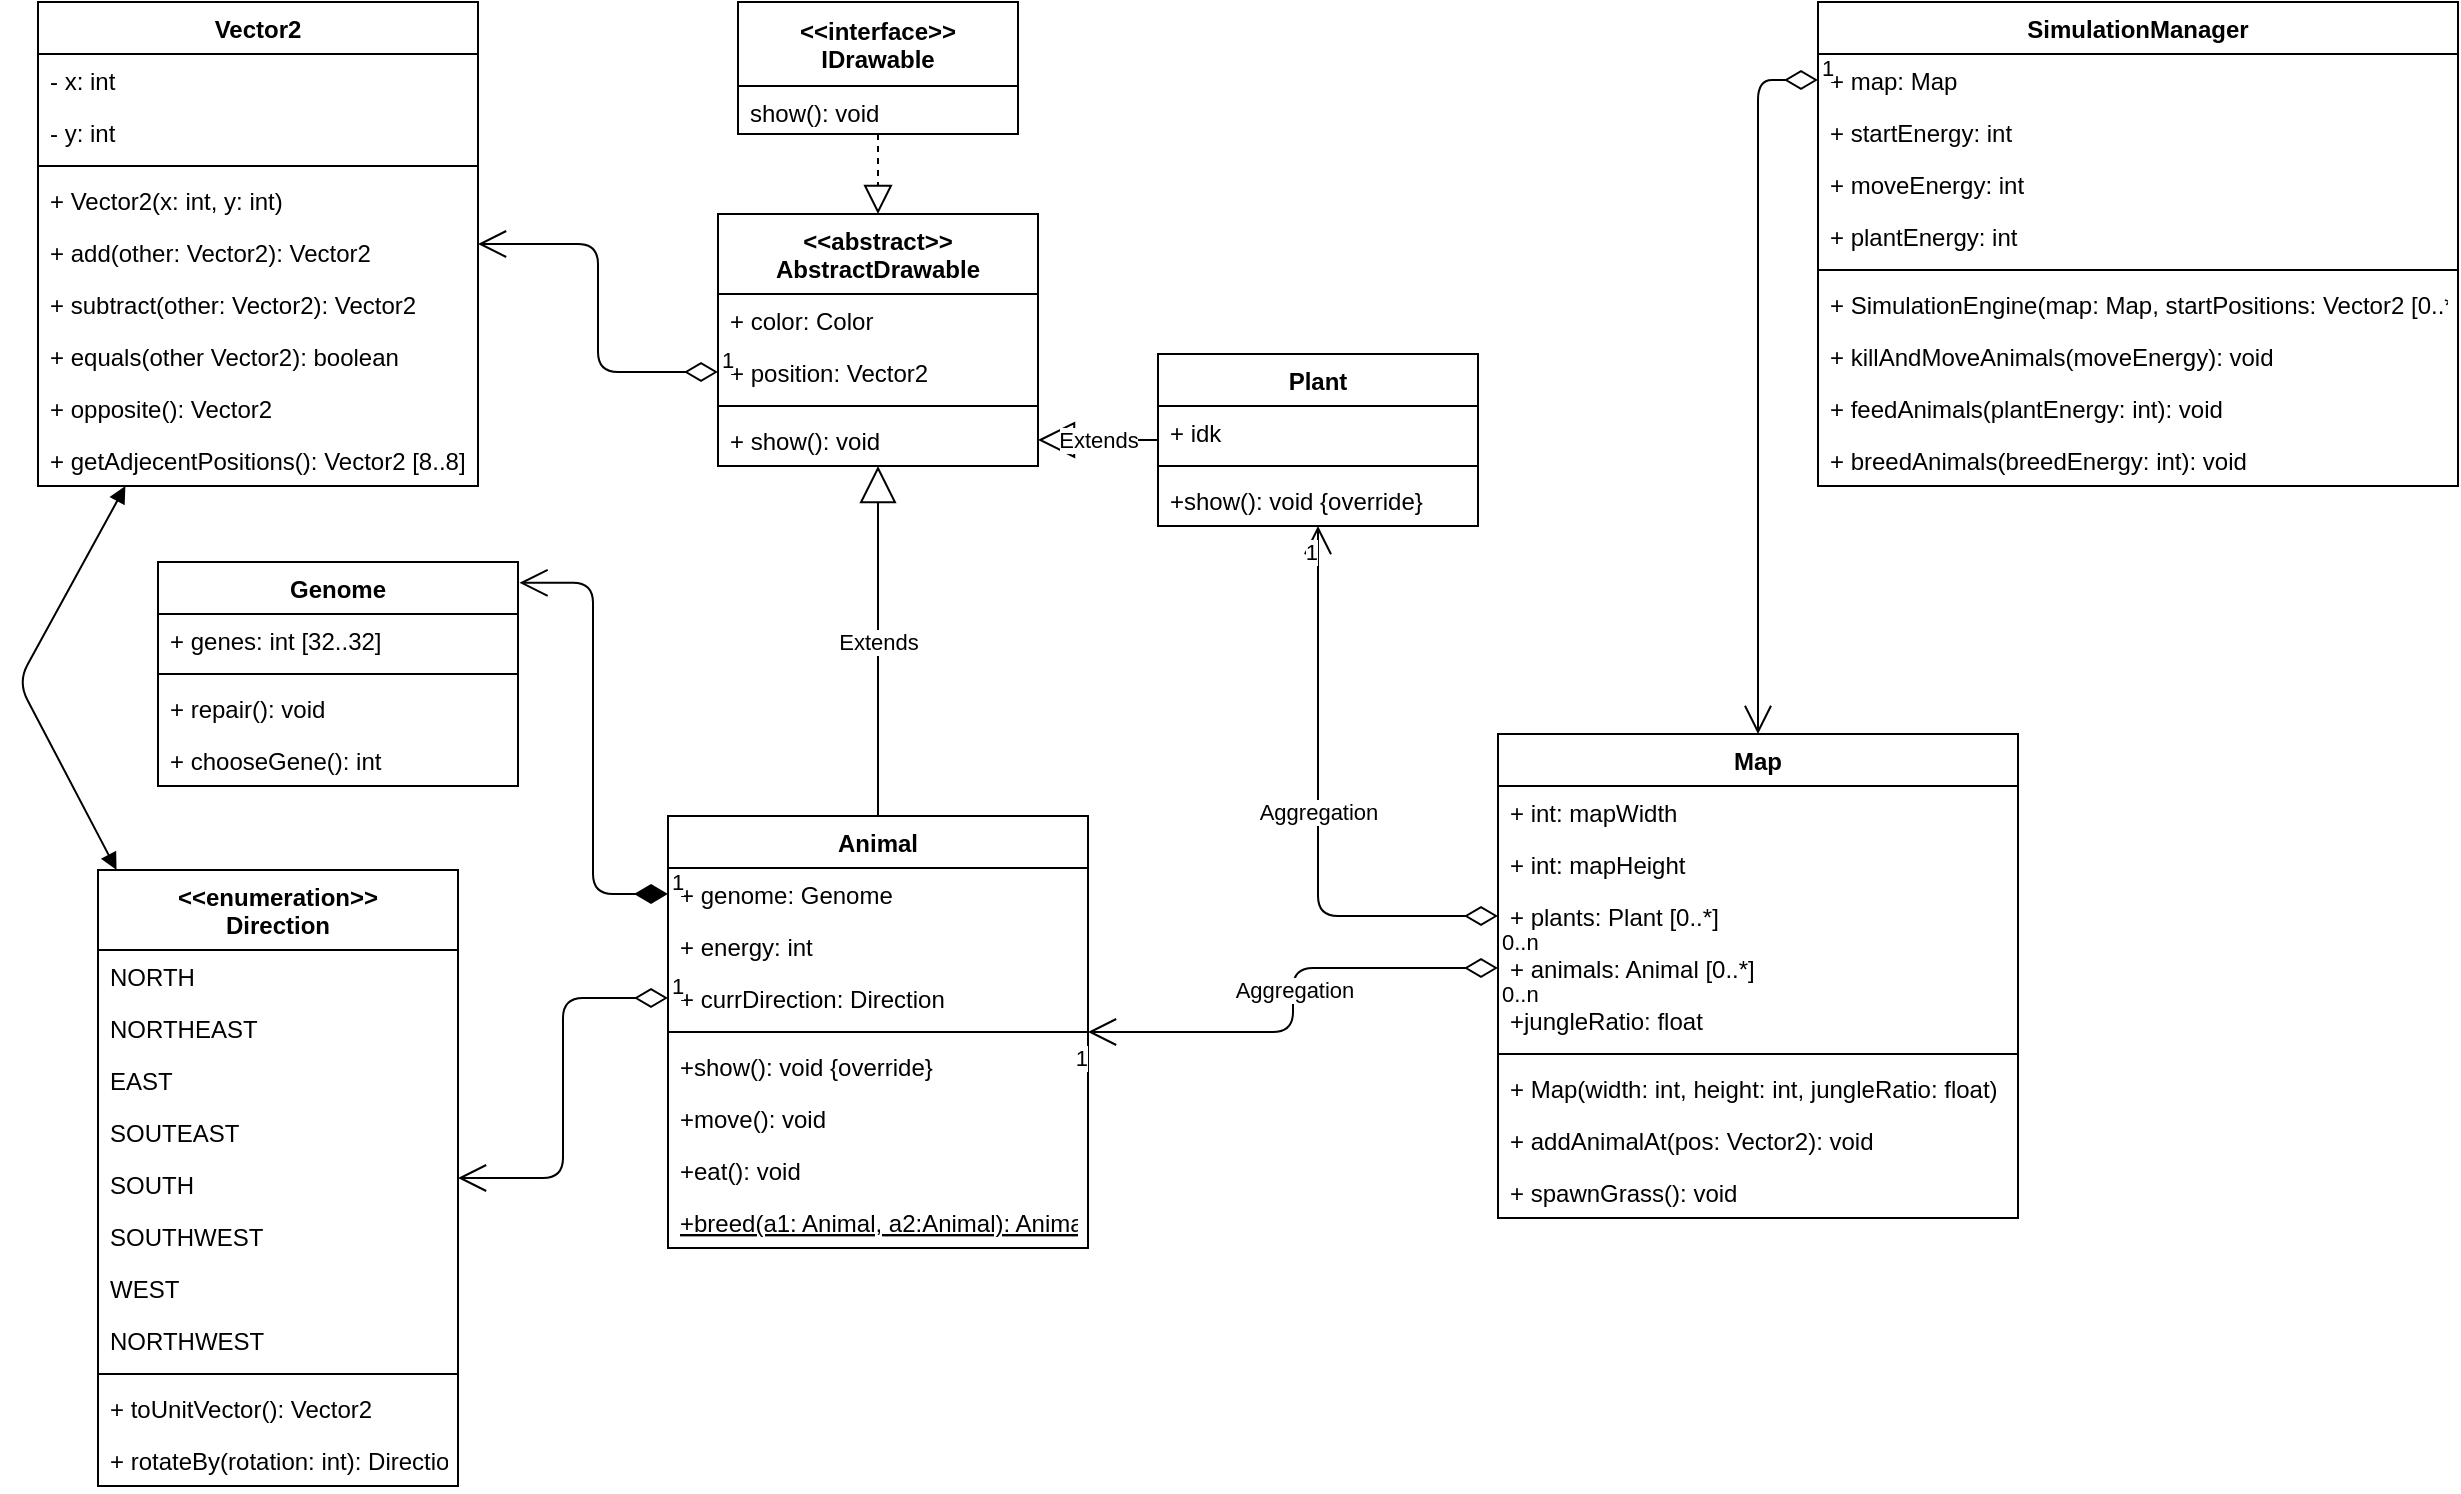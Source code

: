<mxfile version="13.10.8" type="github">
  <diagram id="C5RBs43oDa-KdzZeNtuy" name="Page-1">
    <mxGraphModel dx="1221" dy="676" grid="1" gridSize="10" guides="1" tooltips="1" connect="1" arrows="1" fold="1" page="1" pageScale="1" pageWidth="827" pageHeight="1169" math="0" shadow="0">
      <root>
        <mxCell id="WIyWlLk6GJQsqaUBKTNV-0" />
        <mxCell id="WIyWlLk6GJQsqaUBKTNV-1" parent="WIyWlLk6GJQsqaUBKTNV-0" />
        <mxCell id="9bD5MFyW7w3_eK-m6E7X-30" value="Animal" style="swimlane;fontStyle=1;align=center;verticalAlign=top;childLayout=stackLayout;horizontal=1;startSize=26;horizontalStack=0;resizeParent=1;resizeParentMax=0;resizeLast=0;collapsible=1;marginBottom=0;rounded=0;shadow=0;glass=0;sketch=0;" parent="WIyWlLk6GJQsqaUBKTNV-1" vertex="1">
          <mxGeometry x="355" y="477" width="210" height="216" as="geometry" />
        </mxCell>
        <mxCell id="9bD5MFyW7w3_eK-m6E7X-31" value="+ genome: Genome&#xa;" style="text;strokeColor=none;fillColor=none;align=left;verticalAlign=top;spacingLeft=4;spacingRight=4;overflow=hidden;rotatable=0;points=[[0,0.5],[1,0.5]];portConstraint=eastwest;" parent="9bD5MFyW7w3_eK-m6E7X-30" vertex="1">
          <mxGeometry y="26" width="210" height="26" as="geometry" />
        </mxCell>
        <mxCell id="9bD5MFyW7w3_eK-m6E7X-10" value="+ energy: int" style="text;strokeColor=none;fillColor=none;align=left;verticalAlign=top;spacingLeft=4;spacingRight=4;overflow=hidden;rotatable=0;points=[[0,0.5],[1,0.5]];portConstraint=eastwest;" parent="9bD5MFyW7w3_eK-m6E7X-30" vertex="1">
          <mxGeometry y="52" width="210" height="26" as="geometry" />
        </mxCell>
        <mxCell id="9bD5MFyW7w3_eK-m6E7X-11" value="+ currDirection: Direction" style="text;strokeColor=none;fillColor=none;align=left;verticalAlign=top;spacingLeft=4;spacingRight=4;overflow=hidden;rotatable=0;points=[[0,0.5],[1,0.5]];portConstraint=eastwest;" parent="9bD5MFyW7w3_eK-m6E7X-30" vertex="1">
          <mxGeometry y="78" width="210" height="26" as="geometry" />
        </mxCell>
        <mxCell id="9bD5MFyW7w3_eK-m6E7X-32" value="" style="line;strokeWidth=1;fillColor=none;align=left;verticalAlign=middle;spacingTop=-1;spacingLeft=3;spacingRight=3;rotatable=0;labelPosition=right;points=[];portConstraint=eastwest;" parent="9bD5MFyW7w3_eK-m6E7X-30" vertex="1">
          <mxGeometry y="104" width="210" height="8" as="geometry" />
        </mxCell>
        <mxCell id="9bD5MFyW7w3_eK-m6E7X-33" value="+show(): void {override}" style="text;strokeColor=none;fillColor=none;align=left;verticalAlign=top;spacingLeft=4;spacingRight=4;overflow=hidden;rotatable=0;points=[[0,0.5],[1,0.5]];portConstraint=eastwest;" parent="9bD5MFyW7w3_eK-m6E7X-30" vertex="1">
          <mxGeometry y="112" width="210" height="26" as="geometry" />
        </mxCell>
        <mxCell id="9bD5MFyW7w3_eK-m6E7X-35" value="+move(): void" style="text;strokeColor=none;fillColor=none;align=left;verticalAlign=top;spacingLeft=4;spacingRight=4;overflow=hidden;rotatable=0;points=[[0,0.5],[1,0.5]];portConstraint=eastwest;" parent="9bD5MFyW7w3_eK-m6E7X-30" vertex="1">
          <mxGeometry y="138" width="210" height="26" as="geometry" />
        </mxCell>
        <mxCell id="zN970uJy4WLvNVWKptZo-13" value="+eat(): void" style="text;strokeColor=none;fillColor=none;align=left;verticalAlign=top;spacingLeft=4;spacingRight=4;overflow=hidden;rotatable=0;points=[[0,0.5],[1,0.5]];portConstraint=eastwest;" parent="9bD5MFyW7w3_eK-m6E7X-30" vertex="1">
          <mxGeometry y="164" width="210" height="26" as="geometry" />
        </mxCell>
        <mxCell id="zN970uJy4WLvNVWKptZo-14" value="+breed(a1: Animal, a2:Animal): Animal" style="text;strokeColor=none;fillColor=none;align=left;verticalAlign=top;spacingLeft=4;spacingRight=4;overflow=hidden;rotatable=0;points=[[0,0.5],[1,0.5]];portConstraint=eastwest;fontStyle=4" parent="9bD5MFyW7w3_eK-m6E7X-30" vertex="1">
          <mxGeometry y="190" width="210" height="26" as="geometry" />
        </mxCell>
        <mxCell id="9bD5MFyW7w3_eK-m6E7X-36" value="Plant" style="swimlane;fontStyle=1;align=center;verticalAlign=top;childLayout=stackLayout;horizontal=1;startSize=26;horizontalStack=0;resizeParent=1;resizeParentMax=0;resizeLast=0;collapsible=1;marginBottom=0;rounded=0;shadow=0;glass=0;sketch=0;" parent="WIyWlLk6GJQsqaUBKTNV-1" vertex="1">
          <mxGeometry x="600" y="246" width="160" height="86" as="geometry" />
        </mxCell>
        <mxCell id="9bD5MFyW7w3_eK-m6E7X-37" value="+ idk" style="text;strokeColor=none;fillColor=none;align=left;verticalAlign=top;spacingLeft=4;spacingRight=4;overflow=hidden;rotatable=0;points=[[0,0.5],[1,0.5]];portConstraint=eastwest;" parent="9bD5MFyW7w3_eK-m6E7X-36" vertex="1">
          <mxGeometry y="26" width="160" height="26" as="geometry" />
        </mxCell>
        <mxCell id="9bD5MFyW7w3_eK-m6E7X-38" value="" style="line;strokeWidth=1;fillColor=none;align=left;verticalAlign=middle;spacingTop=-1;spacingLeft=3;spacingRight=3;rotatable=0;labelPosition=right;points=[];portConstraint=eastwest;" parent="9bD5MFyW7w3_eK-m6E7X-36" vertex="1">
          <mxGeometry y="52" width="160" height="8" as="geometry" />
        </mxCell>
        <mxCell id="9bD5MFyW7w3_eK-m6E7X-39" value="+show(): void {override}" style="text;strokeColor=none;fillColor=none;align=left;verticalAlign=top;spacingLeft=4;spacingRight=4;overflow=hidden;rotatable=0;points=[[0,0.5],[1,0.5]];portConstraint=eastwest;" parent="9bD5MFyW7w3_eK-m6E7X-36" vertex="1">
          <mxGeometry y="60" width="160" height="26" as="geometry" />
        </mxCell>
        <mxCell id="zN970uJy4WLvNVWKptZo-0" value="&lt;&lt;interface&gt;&gt;&#xa;IDrawable" style="swimlane;fontStyle=1;childLayout=stackLayout;horizontal=1;startSize=42;fillColor=none;horizontalStack=0;resizeParent=1;resizeParentMax=0;resizeLast=0;collapsible=1;marginBottom=0;" parent="WIyWlLk6GJQsqaUBKTNV-1" vertex="1">
          <mxGeometry x="390" y="70" width="140" height="66" as="geometry" />
        </mxCell>
        <mxCell id="zN970uJy4WLvNVWKptZo-1" value="show(): void&#xa;&#xa;&#xa;" style="text;strokeColor=none;fillColor=none;align=left;verticalAlign=top;spacingLeft=4;spacingRight=4;overflow=hidden;rotatable=0;points=[[0,0.5],[1,0.5]];portConstraint=eastwest;" parent="zN970uJy4WLvNVWKptZo-0" vertex="1">
          <mxGeometry y="42" width="140" height="24" as="geometry" />
        </mxCell>
        <mxCell id="zN970uJy4WLvNVWKptZo-4" value="&lt;&lt;enumeration&gt;&gt;&#xa;Direction" style="swimlane;fontStyle=1;childLayout=stackLayout;horizontal=1;startSize=40;fillColor=none;horizontalStack=0;resizeParent=1;resizeParentMax=0;resizeLast=0;collapsible=1;marginBottom=0;" parent="WIyWlLk6GJQsqaUBKTNV-1" vertex="1">
          <mxGeometry x="70" y="504" width="180" height="308" as="geometry" />
        </mxCell>
        <mxCell id="zN970uJy4WLvNVWKptZo-5" value="NORTH" style="text;strokeColor=none;fillColor=none;align=left;verticalAlign=top;spacingLeft=4;spacingRight=4;overflow=hidden;rotatable=0;points=[[0,0.5],[1,0.5]];portConstraint=eastwest;" parent="zN970uJy4WLvNVWKptZo-4" vertex="1">
          <mxGeometry y="40" width="180" height="26" as="geometry" />
        </mxCell>
        <mxCell id="zN970uJy4WLvNVWKptZo-6" value="NORTHEAST" style="text;strokeColor=none;fillColor=none;align=left;verticalAlign=top;spacingLeft=4;spacingRight=4;overflow=hidden;rotatable=0;points=[[0,0.5],[1,0.5]];portConstraint=eastwest;" parent="zN970uJy4WLvNVWKptZo-4" vertex="1">
          <mxGeometry y="66" width="180" height="26" as="geometry" />
        </mxCell>
        <mxCell id="zN970uJy4WLvNVWKptZo-7" value="EAST" style="text;strokeColor=none;fillColor=none;align=left;verticalAlign=top;spacingLeft=4;spacingRight=4;overflow=hidden;rotatable=0;points=[[0,0.5],[1,0.5]];portConstraint=eastwest;" parent="zN970uJy4WLvNVWKptZo-4" vertex="1">
          <mxGeometry y="92" width="180" height="26" as="geometry" />
        </mxCell>
        <mxCell id="zN970uJy4WLvNVWKptZo-8" value="SOUTEAST" style="text;strokeColor=none;fillColor=none;align=left;verticalAlign=top;spacingLeft=4;spacingRight=4;overflow=hidden;rotatable=0;points=[[0,0.5],[1,0.5]];portConstraint=eastwest;" parent="zN970uJy4WLvNVWKptZo-4" vertex="1">
          <mxGeometry y="118" width="180" height="26" as="geometry" />
        </mxCell>
        <mxCell id="zN970uJy4WLvNVWKptZo-9" value="SOUTH" style="text;strokeColor=none;fillColor=none;align=left;verticalAlign=top;spacingLeft=4;spacingRight=4;overflow=hidden;rotatable=0;points=[[0,0.5],[1,0.5]];portConstraint=eastwest;" parent="zN970uJy4WLvNVWKptZo-4" vertex="1">
          <mxGeometry y="144" width="180" height="26" as="geometry" />
        </mxCell>
        <mxCell id="zN970uJy4WLvNVWKptZo-10" value="SOUTHWEST&#xa;" style="text;strokeColor=none;fillColor=none;align=left;verticalAlign=top;spacingLeft=4;spacingRight=4;overflow=hidden;rotatable=0;points=[[0,0.5],[1,0.5]];portConstraint=eastwest;" parent="zN970uJy4WLvNVWKptZo-4" vertex="1">
          <mxGeometry y="170" width="180" height="26" as="geometry" />
        </mxCell>
        <mxCell id="zN970uJy4WLvNVWKptZo-11" value="WEST" style="text;strokeColor=none;fillColor=none;align=left;verticalAlign=top;spacingLeft=4;spacingRight=4;overflow=hidden;rotatable=0;points=[[0,0.5],[1,0.5]];portConstraint=eastwest;" parent="zN970uJy4WLvNVWKptZo-4" vertex="1">
          <mxGeometry y="196" width="180" height="26" as="geometry" />
        </mxCell>
        <mxCell id="zN970uJy4WLvNVWKptZo-12" value="NORTHWEST" style="text;strokeColor=none;fillColor=none;align=left;verticalAlign=top;spacingLeft=4;spacingRight=4;overflow=hidden;rotatable=0;points=[[0,0.5],[1,0.5]];portConstraint=eastwest;" parent="zN970uJy4WLvNVWKptZo-4" vertex="1">
          <mxGeometry y="222" width="180" height="26" as="geometry" />
        </mxCell>
        <mxCell id="zN970uJy4WLvNVWKptZo-42" value="" style="line;strokeWidth=1;fillColor=none;align=left;verticalAlign=middle;spacingTop=-1;spacingLeft=3;spacingRight=3;rotatable=0;labelPosition=right;points=[];portConstraint=eastwest;" parent="zN970uJy4WLvNVWKptZo-4" vertex="1">
          <mxGeometry y="248" width="180" height="8" as="geometry" />
        </mxCell>
        <mxCell id="zN970uJy4WLvNVWKptZo-43" value="+ toUnitVector(): Vector2" style="text;strokeColor=none;fillColor=none;align=left;verticalAlign=top;spacingLeft=4;spacingRight=4;overflow=hidden;rotatable=0;points=[[0,0.5],[1,0.5]];portConstraint=eastwest;" parent="zN970uJy4WLvNVWKptZo-4" vertex="1">
          <mxGeometry y="256" width="180" height="26" as="geometry" />
        </mxCell>
        <mxCell id="zN970uJy4WLvNVWKptZo-83" value="+ rotateBy(rotation: int): Direction" style="text;strokeColor=none;fillColor=none;align=left;verticalAlign=top;spacingLeft=4;spacingRight=4;overflow=hidden;rotatable=0;points=[[0,0.5],[1,0.5]];portConstraint=eastwest;" parent="zN970uJy4WLvNVWKptZo-4" vertex="1">
          <mxGeometry y="282" width="180" height="26" as="geometry" />
        </mxCell>
        <mxCell id="zN970uJy4WLvNVWKptZo-15" value="&lt;&lt;abstract&gt;&gt;&#xa;AbstractDrawable&#xa;" style="swimlane;fontStyle=1;align=center;verticalAlign=top;childLayout=stackLayout;horizontal=1;startSize=40;horizontalStack=0;resizeParent=1;resizeParentMax=0;resizeLast=0;collapsible=1;marginBottom=0;" parent="WIyWlLk6GJQsqaUBKTNV-1" vertex="1">
          <mxGeometry x="380" y="176" width="160" height="126" as="geometry" />
        </mxCell>
        <mxCell id="zN970uJy4WLvNVWKptZo-16" value="+ color: Color" style="text;strokeColor=none;fillColor=none;align=left;verticalAlign=top;spacingLeft=4;spacingRight=4;overflow=hidden;rotatable=0;points=[[0,0.5],[1,0.5]];portConstraint=eastwest;" parent="zN970uJy4WLvNVWKptZo-15" vertex="1">
          <mxGeometry y="40" width="160" height="26" as="geometry" />
        </mxCell>
        <mxCell id="zN970uJy4WLvNVWKptZo-20" value="+ position: Vector2" style="text;strokeColor=none;fillColor=none;align=left;verticalAlign=top;spacingLeft=4;spacingRight=4;overflow=hidden;rotatable=0;points=[[0,0.5],[1,0.5]];portConstraint=eastwest;" parent="zN970uJy4WLvNVWKptZo-15" vertex="1">
          <mxGeometry y="66" width="160" height="26" as="geometry" />
        </mxCell>
        <mxCell id="zN970uJy4WLvNVWKptZo-17" value="" style="line;strokeWidth=1;fillColor=none;align=left;verticalAlign=middle;spacingTop=-1;spacingLeft=3;spacingRight=3;rotatable=0;labelPosition=right;points=[];portConstraint=eastwest;" parent="zN970uJy4WLvNVWKptZo-15" vertex="1">
          <mxGeometry y="92" width="160" height="8" as="geometry" />
        </mxCell>
        <mxCell id="zN970uJy4WLvNVWKptZo-18" value="+ show(): void" style="text;strokeColor=none;fillColor=none;align=left;verticalAlign=top;spacingLeft=4;spacingRight=4;overflow=hidden;rotatable=0;points=[[0,0.5],[1,0.5]];portConstraint=eastwest;" parent="zN970uJy4WLvNVWKptZo-15" vertex="1">
          <mxGeometry y="100" width="160" height="26" as="geometry" />
        </mxCell>
        <mxCell id="zN970uJy4WLvNVWKptZo-21" value="" style="endArrow=block;dashed=1;endFill=0;endSize=12;html=1;" parent="WIyWlLk6GJQsqaUBKTNV-1" source="zN970uJy4WLvNVWKptZo-0" target="zN970uJy4WLvNVWKptZo-15" edge="1">
          <mxGeometry width="160" relative="1" as="geometry">
            <mxPoint x="560" y="390" as="sourcePoint" />
            <mxPoint x="290" y="150" as="targetPoint" />
          </mxGeometry>
        </mxCell>
        <mxCell id="zN970uJy4WLvNVWKptZo-22" value="Extends" style="endArrow=block;endSize=16;endFill=0;html=1;" parent="WIyWlLk6GJQsqaUBKTNV-1" source="9bD5MFyW7w3_eK-m6E7X-30" target="zN970uJy4WLvNVWKptZo-15" edge="1">
          <mxGeometry width="160" relative="1" as="geometry">
            <mxPoint x="700" y="310" as="sourcePoint" />
            <mxPoint x="720" y="340" as="targetPoint" />
          </mxGeometry>
        </mxCell>
        <mxCell id="zN970uJy4WLvNVWKptZo-23" value="Extends" style="endArrow=block;endSize=16;endFill=0;html=1;entryX=1;entryY=0.5;entryDx=0;entryDy=0;" parent="WIyWlLk6GJQsqaUBKTNV-1" source="9bD5MFyW7w3_eK-m6E7X-36" target="zN970uJy4WLvNVWKptZo-18" edge="1">
          <mxGeometry width="160" relative="1" as="geometry">
            <mxPoint x="490" y="270" as="sourcePoint" />
            <mxPoint x="480" y="212" as="targetPoint" />
          </mxGeometry>
        </mxCell>
        <mxCell id="zN970uJy4WLvNVWKptZo-24" value="1" style="endArrow=open;html=1;endSize=12;startArrow=diamondThin;startSize=14;startFill=0;edgeStyle=orthogonalEdgeStyle;align=left;verticalAlign=bottom;" parent="WIyWlLk6GJQsqaUBKTNV-1" source="9bD5MFyW7w3_eK-m6E7X-11" target="zN970uJy4WLvNVWKptZo-4" edge="1">
          <mxGeometry x="-1" y="3" relative="1" as="geometry">
            <mxPoint x="390" y="480" as="sourcePoint" />
            <mxPoint x="550" y="480" as="targetPoint" />
          </mxGeometry>
        </mxCell>
        <mxCell id="zN970uJy4WLvNVWKptZo-25" value="Map" style="swimlane;fontStyle=1;align=center;verticalAlign=top;childLayout=stackLayout;horizontal=1;startSize=26;horizontalStack=0;resizeParent=1;resizeParentMax=0;resizeLast=0;collapsible=1;marginBottom=0;" parent="WIyWlLk6GJQsqaUBKTNV-1" vertex="1">
          <mxGeometry x="770" y="436" width="260" height="242" as="geometry" />
        </mxCell>
        <mxCell id="zN970uJy4WLvNVWKptZo-30" value="+ int: mapWidth" style="text;strokeColor=none;fillColor=none;align=left;verticalAlign=top;spacingLeft=4;spacingRight=4;overflow=hidden;rotatable=0;points=[[0,0.5],[1,0.5]];portConstraint=eastwest;" parent="zN970uJy4WLvNVWKptZo-25" vertex="1">
          <mxGeometry y="26" width="260" height="26" as="geometry" />
        </mxCell>
        <mxCell id="zN970uJy4WLvNVWKptZo-31" value="+ int: mapHeight" style="text;strokeColor=none;fillColor=none;align=left;verticalAlign=top;spacingLeft=4;spacingRight=4;overflow=hidden;rotatable=0;points=[[0,0.5],[1,0.5]];portConstraint=eastwest;" parent="zN970uJy4WLvNVWKptZo-25" vertex="1">
          <mxGeometry y="52" width="260" height="26" as="geometry" />
        </mxCell>
        <mxCell id="zN970uJy4WLvNVWKptZo-61" value="+ plants: Plant [0..*]" style="text;strokeColor=none;fillColor=none;align=left;verticalAlign=top;spacingLeft=4;spacingRight=4;overflow=hidden;rotatable=0;points=[[0,0.5],[1,0.5]];portConstraint=eastwest;" parent="zN970uJy4WLvNVWKptZo-25" vertex="1">
          <mxGeometry y="78" width="260" height="26" as="geometry" />
        </mxCell>
        <mxCell id="zN970uJy4WLvNVWKptZo-60" value="+ animals: Animal [0..*]" style="text;strokeColor=none;fillColor=none;align=left;verticalAlign=top;spacingLeft=4;spacingRight=4;overflow=hidden;rotatable=0;points=[[0,0.5],[1,0.5]];portConstraint=eastwest;" parent="zN970uJy4WLvNVWKptZo-25" vertex="1">
          <mxGeometry y="104" width="260" height="26" as="geometry" />
        </mxCell>
        <mxCell id="zN970uJy4WLvNVWKptZo-32" value="+jungleRatio: float" style="text;strokeColor=none;fillColor=none;align=left;verticalAlign=top;spacingLeft=4;spacingRight=4;overflow=hidden;rotatable=0;points=[[0,0.5],[1,0.5]];portConstraint=eastwest;" parent="zN970uJy4WLvNVWKptZo-25" vertex="1">
          <mxGeometry y="130" width="260" height="26" as="geometry" />
        </mxCell>
        <mxCell id="zN970uJy4WLvNVWKptZo-27" value="" style="line;strokeWidth=1;fillColor=none;align=left;verticalAlign=middle;spacingTop=-1;spacingLeft=3;spacingRight=3;rotatable=0;labelPosition=right;points=[];portConstraint=eastwest;" parent="zN970uJy4WLvNVWKptZo-25" vertex="1">
          <mxGeometry y="156" width="260" height="8" as="geometry" />
        </mxCell>
        <mxCell id="zN970uJy4WLvNVWKptZo-28" value="+ Map(width: int, height: int, jungleRatio: float)" style="text;strokeColor=none;fillColor=none;align=left;verticalAlign=top;spacingLeft=4;spacingRight=4;overflow=hidden;rotatable=0;points=[[0,0.5],[1,0.5]];portConstraint=eastwest;" parent="zN970uJy4WLvNVWKptZo-25" vertex="1">
          <mxGeometry y="164" width="260" height="26" as="geometry" />
        </mxCell>
        <mxCell id="zN970uJy4WLvNVWKptZo-65" value="+ addAnimalAt(pos: Vector2): void" style="text;strokeColor=none;fillColor=none;align=left;verticalAlign=top;spacingLeft=4;spacingRight=4;overflow=hidden;rotatable=0;points=[[0,0.5],[1,0.5]];portConstraint=eastwest;" parent="zN970uJy4WLvNVWKptZo-25" vertex="1">
          <mxGeometry y="190" width="260" height="26" as="geometry" />
        </mxCell>
        <mxCell id="zN970uJy4WLvNVWKptZo-66" value="+ spawnGrass(): void" style="text;strokeColor=none;fillColor=none;align=left;verticalAlign=top;spacingLeft=4;spacingRight=4;overflow=hidden;rotatable=0;points=[[0,0.5],[1,0.5]];portConstraint=eastwest;" parent="zN970uJy4WLvNVWKptZo-25" vertex="1">
          <mxGeometry y="216" width="260" height="26" as="geometry" />
        </mxCell>
        <mxCell id="zN970uJy4WLvNVWKptZo-33" value="Vector2" style="swimlane;fontStyle=1;align=center;verticalAlign=top;childLayout=stackLayout;horizontal=1;startSize=26;horizontalStack=0;resizeParent=1;resizeParentMax=0;resizeLast=0;collapsible=1;marginBottom=0;" parent="WIyWlLk6GJQsqaUBKTNV-1" vertex="1">
          <mxGeometry x="40" y="70" width="220" height="242" as="geometry" />
        </mxCell>
        <mxCell id="zN970uJy4WLvNVWKptZo-34" value="- x: int" style="text;strokeColor=none;fillColor=none;align=left;verticalAlign=top;spacingLeft=4;spacingRight=4;overflow=hidden;rotatable=0;points=[[0,0.5],[1,0.5]];portConstraint=eastwest;" parent="zN970uJy4WLvNVWKptZo-33" vertex="1">
          <mxGeometry y="26" width="220" height="26" as="geometry" />
        </mxCell>
        <mxCell id="zN970uJy4WLvNVWKptZo-37" value="- y: int" style="text;strokeColor=none;fillColor=none;align=left;verticalAlign=top;spacingLeft=4;spacingRight=4;overflow=hidden;rotatable=0;points=[[0,0.5],[1,0.5]];portConstraint=eastwest;" parent="zN970uJy4WLvNVWKptZo-33" vertex="1">
          <mxGeometry y="52" width="220" height="26" as="geometry" />
        </mxCell>
        <mxCell id="zN970uJy4WLvNVWKptZo-35" value="" style="line;strokeWidth=1;fillColor=none;align=left;verticalAlign=middle;spacingTop=-1;spacingLeft=3;spacingRight=3;rotatable=0;labelPosition=right;points=[];portConstraint=eastwest;" parent="zN970uJy4WLvNVWKptZo-33" vertex="1">
          <mxGeometry y="78" width="220" height="8" as="geometry" />
        </mxCell>
        <mxCell id="zN970uJy4WLvNVWKptZo-36" value="+ Vector2(x: int, y: int)" style="text;strokeColor=none;fillColor=none;align=left;verticalAlign=top;spacingLeft=4;spacingRight=4;overflow=hidden;rotatable=0;points=[[0,0.5],[1,0.5]];portConstraint=eastwest;" parent="zN970uJy4WLvNVWKptZo-33" vertex="1">
          <mxGeometry y="86" width="220" height="26" as="geometry" />
        </mxCell>
        <mxCell id="zN970uJy4WLvNVWKptZo-38" value="+ add(other: Vector2): Vector2" style="text;strokeColor=none;fillColor=none;align=left;verticalAlign=top;spacingLeft=4;spacingRight=4;overflow=hidden;rotatable=0;points=[[0,0.5],[1,0.5]];portConstraint=eastwest;" parent="zN970uJy4WLvNVWKptZo-33" vertex="1">
          <mxGeometry y="112" width="220" height="26" as="geometry" />
        </mxCell>
        <mxCell id="zN970uJy4WLvNVWKptZo-39" value="+ subtract(other: Vector2): Vector2" style="text;strokeColor=none;fillColor=none;align=left;verticalAlign=top;spacingLeft=4;spacingRight=4;overflow=hidden;rotatable=0;points=[[0,0.5],[1,0.5]];portConstraint=eastwest;" parent="zN970uJy4WLvNVWKptZo-33" vertex="1">
          <mxGeometry y="138" width="220" height="26" as="geometry" />
        </mxCell>
        <mxCell id="zN970uJy4WLvNVWKptZo-40" value="+ equals(other Vector2): boolean" style="text;strokeColor=none;fillColor=none;align=left;verticalAlign=top;spacingLeft=4;spacingRight=4;overflow=hidden;rotatable=0;points=[[0,0.5],[1,0.5]];portConstraint=eastwest;" parent="zN970uJy4WLvNVWKptZo-33" vertex="1">
          <mxGeometry y="164" width="220" height="26" as="geometry" />
        </mxCell>
        <mxCell id="zN970uJy4WLvNVWKptZo-41" value="+ opposite(): Vector2" style="text;strokeColor=none;fillColor=none;align=left;verticalAlign=top;spacingLeft=4;spacingRight=4;overflow=hidden;rotatable=0;points=[[0,0.5],[1,0.5]];portConstraint=eastwest;" parent="zN970uJy4WLvNVWKptZo-33" vertex="1">
          <mxGeometry y="190" width="220" height="26" as="geometry" />
        </mxCell>
        <mxCell id="zN970uJy4WLvNVWKptZo-59" value="+ getAdjecentPositions(): Vector2 [8..8]" style="text;strokeColor=none;fillColor=none;align=left;verticalAlign=top;spacingLeft=4;spacingRight=4;overflow=hidden;rotatable=0;points=[[0,0.5],[1,0.5]];portConstraint=eastwest;" parent="zN970uJy4WLvNVWKptZo-33" vertex="1">
          <mxGeometry y="216" width="220" height="26" as="geometry" />
        </mxCell>
        <mxCell id="zN970uJy4WLvNVWKptZo-45" value="SimulationManager" style="swimlane;fontStyle=1;align=center;verticalAlign=top;childLayout=stackLayout;horizontal=1;startSize=26;horizontalStack=0;resizeParent=1;resizeParentMax=0;resizeLast=0;collapsible=1;marginBottom=0;" parent="WIyWlLk6GJQsqaUBKTNV-1" vertex="1">
          <mxGeometry x="930" y="70" width="320" height="242" as="geometry" />
        </mxCell>
        <mxCell id="zN970uJy4WLvNVWKptZo-54" value="+ map: Map" style="text;strokeColor=none;fillColor=none;align=left;verticalAlign=top;spacingLeft=4;spacingRight=4;overflow=hidden;rotatable=0;points=[[0,0.5],[1,0.5]];portConstraint=eastwest;" parent="zN970uJy4WLvNVWKptZo-45" vertex="1">
          <mxGeometry y="26" width="320" height="26" as="geometry" />
        </mxCell>
        <mxCell id="zN970uJy4WLvNVWKptZo-56" value="+ startEnergy: int" style="text;strokeColor=none;fillColor=none;align=left;verticalAlign=top;spacingLeft=4;spacingRight=4;overflow=hidden;rotatable=0;points=[[0,0.5],[1,0.5]];portConstraint=eastwest;" parent="zN970uJy4WLvNVWKptZo-45" vertex="1">
          <mxGeometry y="52" width="320" height="26" as="geometry" />
        </mxCell>
        <mxCell id="zN970uJy4WLvNVWKptZo-57" value="+ moveEnergy: int" style="text;strokeColor=none;fillColor=none;align=left;verticalAlign=top;spacingLeft=4;spacingRight=4;overflow=hidden;rotatable=0;points=[[0,0.5],[1,0.5]];portConstraint=eastwest;" parent="zN970uJy4WLvNVWKptZo-45" vertex="1">
          <mxGeometry y="78" width="320" height="26" as="geometry" />
        </mxCell>
        <mxCell id="zN970uJy4WLvNVWKptZo-58" value="+ plantEnergy: int" style="text;strokeColor=none;fillColor=none;align=left;verticalAlign=top;spacingLeft=4;spacingRight=4;overflow=hidden;rotatable=0;points=[[0,0.5],[1,0.5]];portConstraint=eastwest;" parent="zN970uJy4WLvNVWKptZo-45" vertex="1">
          <mxGeometry y="104" width="320" height="26" as="geometry" />
        </mxCell>
        <mxCell id="zN970uJy4WLvNVWKptZo-51" value="" style="line;strokeWidth=1;fillColor=none;align=left;verticalAlign=middle;spacingTop=-1;spacingLeft=3;spacingRight=3;rotatable=0;labelPosition=right;points=[];portConstraint=eastwest;" parent="zN970uJy4WLvNVWKptZo-45" vertex="1">
          <mxGeometry y="130" width="320" height="8" as="geometry" />
        </mxCell>
        <mxCell id="zN970uJy4WLvNVWKptZo-55" value="+ SimulationEngine(map: Map, startPositions: Vector2 [0..*])" style="text;strokeColor=none;fillColor=none;align=left;verticalAlign=top;spacingLeft=4;spacingRight=4;overflow=hidden;rotatable=0;points=[[0,0.5],[1,0.5]];portConstraint=eastwest;" parent="zN970uJy4WLvNVWKptZo-45" vertex="1">
          <mxGeometry y="138" width="320" height="26" as="geometry" />
        </mxCell>
        <mxCell id="zN970uJy4WLvNVWKptZo-53" value="+ killAndMoveAnimals(moveEnergy): void" style="text;strokeColor=none;fillColor=none;align=left;verticalAlign=top;spacingLeft=4;spacingRight=4;overflow=hidden;rotatable=0;points=[[0,0.5],[1,0.5]];portConstraint=eastwest;" parent="zN970uJy4WLvNVWKptZo-45" vertex="1">
          <mxGeometry y="164" width="320" height="26" as="geometry" />
        </mxCell>
        <mxCell id="zN970uJy4WLvNVWKptZo-62" value="+ feedAnimals(plantEnergy: int): void" style="text;strokeColor=none;fillColor=none;align=left;verticalAlign=top;spacingLeft=4;spacingRight=4;overflow=hidden;rotatable=0;points=[[0,0.5],[1,0.5]];portConstraint=eastwest;" parent="zN970uJy4WLvNVWKptZo-45" vertex="1">
          <mxGeometry y="190" width="320" height="26" as="geometry" />
        </mxCell>
        <mxCell id="zN970uJy4WLvNVWKptZo-63" value="+ breedAnimals(breedEnergy: int): void" style="text;strokeColor=none;fillColor=none;align=left;verticalAlign=top;spacingLeft=4;spacingRight=4;overflow=hidden;rotatable=0;points=[[0,0.5],[1,0.5]];portConstraint=eastwest;" parent="zN970uJy4WLvNVWKptZo-45" vertex="1">
          <mxGeometry y="216" width="320" height="26" as="geometry" />
        </mxCell>
        <mxCell id="zN970uJy4WLvNVWKptZo-64" value="1" style="endArrow=open;html=1;endSize=12;startArrow=diamondThin;startSize=14;startFill=0;edgeStyle=orthogonalEdgeStyle;align=left;verticalAlign=bottom;exitX=0;exitY=0.5;exitDx=0;exitDy=0;" parent="WIyWlLk6GJQsqaUBKTNV-1" source="zN970uJy4WLvNVWKptZo-20" target="zN970uJy4WLvNVWKptZo-33" edge="1">
          <mxGeometry x="-1" y="3" relative="1" as="geometry">
            <mxPoint x="270" y="511" as="sourcePoint" />
            <mxPoint x="190" y="511" as="targetPoint" />
          </mxGeometry>
        </mxCell>
        <mxCell id="zN970uJy4WLvNVWKptZo-67" value="&lt;div&gt;Aggregation&lt;/div&gt;" style="endArrow=open;html=1;endSize=12;startArrow=diamondThin;startSize=14;startFill=0;edgeStyle=orthogonalEdgeStyle;exitX=0;exitY=0.5;exitDx=0;exitDy=0;" parent="WIyWlLk6GJQsqaUBKTNV-1" source="zN970uJy4WLvNVWKptZo-60" target="9bD5MFyW7w3_eK-m6E7X-30" edge="1">
          <mxGeometry x="-0.042" relative="1" as="geometry">
            <mxPoint x="710" y="480" as="sourcePoint" />
            <mxPoint x="870" y="480" as="targetPoint" />
            <mxPoint as="offset" />
          </mxGeometry>
        </mxCell>
        <mxCell id="zN970uJy4WLvNVWKptZo-68" value="0..n" style="edgeLabel;resizable=0;html=1;align=left;verticalAlign=top;" parent="zN970uJy4WLvNVWKptZo-67" connectable="0" vertex="1">
          <mxGeometry x="-1" relative="1" as="geometry" />
        </mxCell>
        <mxCell id="zN970uJy4WLvNVWKptZo-69" value="1" style="edgeLabel;resizable=0;html=1;align=right;verticalAlign=top;" parent="zN970uJy4WLvNVWKptZo-67" connectable="0" vertex="1">
          <mxGeometry x="1" relative="1" as="geometry" />
        </mxCell>
        <mxCell id="zN970uJy4WLvNVWKptZo-70" value="&lt;div&gt;Aggregation&lt;/div&gt;" style="endArrow=open;html=1;endSize=12;startArrow=diamondThin;startSize=14;startFill=0;edgeStyle=orthogonalEdgeStyle;exitX=0;exitY=0.5;exitDx=0;exitDy=0;" parent="WIyWlLk6GJQsqaUBKTNV-1" source="zN970uJy4WLvNVWKptZo-61" target="9bD5MFyW7w3_eK-m6E7X-36" edge="1">
          <mxGeometry relative="1" as="geometry">
            <mxPoint x="850" y="470" as="sourcePoint" />
            <mxPoint x="720" y="470" as="targetPoint" />
          </mxGeometry>
        </mxCell>
        <mxCell id="zN970uJy4WLvNVWKptZo-71" value="0..n" style="edgeLabel;resizable=0;html=1;align=left;verticalAlign=top;" parent="zN970uJy4WLvNVWKptZo-70" connectable="0" vertex="1">
          <mxGeometry x="-1" relative="1" as="geometry" />
        </mxCell>
        <mxCell id="zN970uJy4WLvNVWKptZo-72" value="1" style="edgeLabel;resizable=0;html=1;align=right;verticalAlign=top;" parent="zN970uJy4WLvNVWKptZo-70" connectable="0" vertex="1">
          <mxGeometry x="1" relative="1" as="geometry" />
        </mxCell>
        <mxCell id="zN970uJy4WLvNVWKptZo-78" value="Genome" style="swimlane;fontStyle=1;align=center;verticalAlign=top;childLayout=stackLayout;horizontal=1;startSize=26;horizontalStack=0;resizeParent=1;resizeParentMax=0;resizeLast=0;collapsible=1;marginBottom=0;" parent="WIyWlLk6GJQsqaUBKTNV-1" vertex="1">
          <mxGeometry x="100" y="350" width="180" height="112" as="geometry" />
        </mxCell>
        <mxCell id="zN970uJy4WLvNVWKptZo-79" value="+ genes: int [32..32]" style="text;strokeColor=none;fillColor=none;align=left;verticalAlign=top;spacingLeft=4;spacingRight=4;overflow=hidden;rotatable=0;points=[[0,0.5],[1,0.5]];portConstraint=eastwest;" parent="zN970uJy4WLvNVWKptZo-78" vertex="1">
          <mxGeometry y="26" width="180" height="26" as="geometry" />
        </mxCell>
        <mxCell id="zN970uJy4WLvNVWKptZo-80" value="" style="line;strokeWidth=1;fillColor=none;align=left;verticalAlign=middle;spacingTop=-1;spacingLeft=3;spacingRight=3;rotatable=0;labelPosition=right;points=[];portConstraint=eastwest;" parent="zN970uJy4WLvNVWKptZo-78" vertex="1">
          <mxGeometry y="52" width="180" height="8" as="geometry" />
        </mxCell>
        <mxCell id="zN970uJy4WLvNVWKptZo-81" value="+ repair(): void" style="text;strokeColor=none;fillColor=none;align=left;verticalAlign=top;spacingLeft=4;spacingRight=4;overflow=hidden;rotatable=0;points=[[0,0.5],[1,0.5]];portConstraint=eastwest;" parent="zN970uJy4WLvNVWKptZo-78" vertex="1">
          <mxGeometry y="60" width="180" height="26" as="geometry" />
        </mxCell>
        <mxCell id="zN970uJy4WLvNVWKptZo-82" value="+ chooseGene(): int" style="text;strokeColor=none;fillColor=none;align=left;verticalAlign=top;spacingLeft=4;spacingRight=4;overflow=hidden;rotatable=0;points=[[0,0.5],[1,0.5]];portConstraint=eastwest;" parent="zN970uJy4WLvNVWKptZo-78" vertex="1">
          <mxGeometry y="86" width="180" height="26" as="geometry" />
        </mxCell>
        <mxCell id="zN970uJy4WLvNVWKptZo-84" value="1" style="endArrow=open;html=1;endSize=12;startArrow=diamondThin;startSize=14;startFill=0;edgeStyle=orthogonalEdgeStyle;align=left;verticalAlign=bottom;" parent="WIyWlLk6GJQsqaUBKTNV-1" source="zN970uJy4WLvNVWKptZo-54" target="zN970uJy4WLvNVWKptZo-25" edge="1">
          <mxGeometry x="-1" y="3" relative="1" as="geometry">
            <mxPoint x="1020" y="490" as="sourcePoint" />
            <mxPoint x="1180" y="490" as="targetPoint" />
          </mxGeometry>
        </mxCell>
        <mxCell id="zN970uJy4WLvNVWKptZo-89" value="1" style="endArrow=open;html=1;endSize=12;startArrow=diamondThin;startSize=14;startFill=1;edgeStyle=orthogonalEdgeStyle;align=left;verticalAlign=bottom;exitX=0;exitY=0.5;exitDx=0;exitDy=0;entryX=1.004;entryY=0.093;entryDx=0;entryDy=0;entryPerimeter=0;" parent="WIyWlLk6GJQsqaUBKTNV-1" source="9bD5MFyW7w3_eK-m6E7X-31" target="zN970uJy4WLvNVWKptZo-78" edge="1">
          <mxGeometry x="-1" y="3" relative="1" as="geometry">
            <mxPoint x="310" y="380" as="sourcePoint" />
            <mxPoint x="470" y="380" as="targetPoint" />
          </mxGeometry>
        </mxCell>
        <mxCell id="FBBPqhjdPp0m8A9gsixG-0" value="" style="endArrow=block;startArrow=block;endFill=1;startFill=1;html=1;" edge="1" parent="WIyWlLk6GJQsqaUBKTNV-1" source="zN970uJy4WLvNVWKptZo-33" target="zN970uJy4WLvNVWKptZo-4">
          <mxGeometry width="160" relative="1" as="geometry">
            <mxPoint x="20" y="360" as="sourcePoint" />
            <mxPoint x="180" y="360" as="targetPoint" />
            <Array as="points">
              <mxPoint x="30" y="410" />
            </Array>
          </mxGeometry>
        </mxCell>
      </root>
    </mxGraphModel>
  </diagram>
</mxfile>
